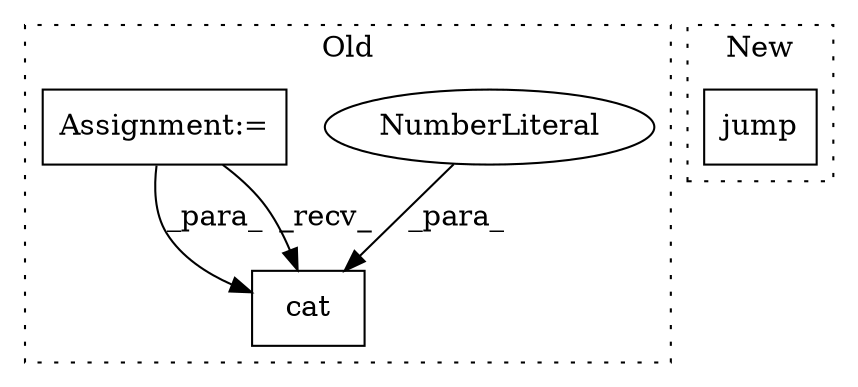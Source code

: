digraph G {
subgraph cluster0 {
1 [label="cat" a="32" s="1983,1991" l="4,1" shape="box"];
3 [label="NumberLiteral" a="34" s="1990" l="1" shape="ellipse"];
4 [label="Assignment:=" a="7" s="1210" l="5" shape="box"];
label = "Old";
style="dotted";
}
subgraph cluster1 {
2 [label="jump" a="32" s="2084,2091" l="5,1" shape="box"];
label = "New";
style="dotted";
}
3 -> 1 [label="_para_"];
4 -> 1 [label="_para_"];
4 -> 1 [label="_recv_"];
}